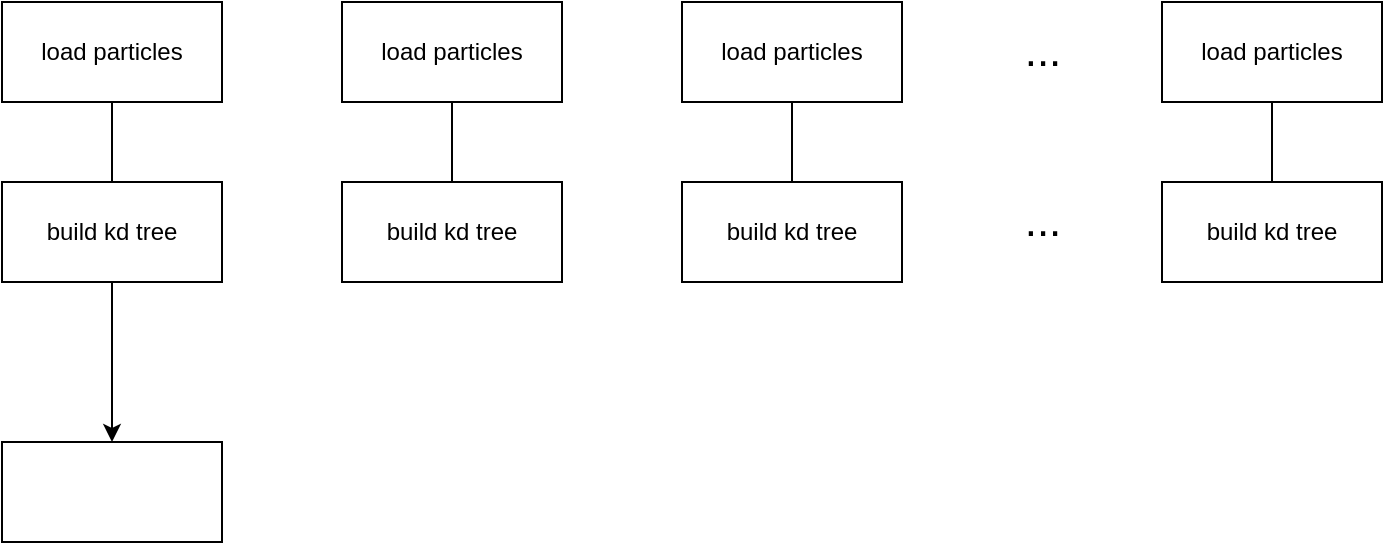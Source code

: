 <mxfile version="23.1.1" type="github">
  <diagram name="Page-1" id="rjDrSSfWqjY-BQv2FjJS">
    <mxGraphModel dx="999" dy="661" grid="1" gridSize="10" guides="1" tooltips="1" connect="1" arrows="1" fold="1" page="1" pageScale="1" pageWidth="827" pageHeight="1169" math="0" shadow="0">
      <root>
        <mxCell id="0" />
        <mxCell id="1" parent="0" />
        <mxCell id="AGraJKZwO1HRTsfSJN3S-1" value="load particles" style="rounded=0;whiteSpace=wrap;html=1;" vertex="1" parent="1">
          <mxGeometry x="110" y="130" width="110" height="50" as="geometry" />
        </mxCell>
        <mxCell id="AGraJKZwO1HRTsfSJN3S-16" value="" style="edgeStyle=orthogonalEdgeStyle;rounded=0;orthogonalLoop=1;jettySize=auto;html=1;" edge="1" parent="1" source="AGraJKZwO1HRTsfSJN3S-2" target="AGraJKZwO1HRTsfSJN3S-15">
          <mxGeometry relative="1" as="geometry" />
        </mxCell>
        <mxCell id="AGraJKZwO1HRTsfSJN3S-2" value="&lt;div&gt;build kd tree&lt;/div&gt;" style="rounded=0;whiteSpace=wrap;html=1;" vertex="1" parent="1">
          <mxGeometry x="110" y="220" width="110" height="50" as="geometry" />
        </mxCell>
        <mxCell id="AGraJKZwO1HRTsfSJN3S-3" value="" style="endArrow=none;html=1;rounded=0;entryX=0.5;entryY=1;entryDx=0;entryDy=0;exitX=0.5;exitY=0;exitDx=0;exitDy=0;" edge="1" parent="1" source="AGraJKZwO1HRTsfSJN3S-2" target="AGraJKZwO1HRTsfSJN3S-1">
          <mxGeometry width="50" height="50" relative="1" as="geometry">
            <mxPoint x="420" y="250" as="sourcePoint" />
            <mxPoint x="470" y="200" as="targetPoint" />
          </mxGeometry>
        </mxCell>
        <mxCell id="AGraJKZwO1HRTsfSJN3S-4" value="load particles" style="rounded=0;whiteSpace=wrap;html=1;" vertex="1" parent="1">
          <mxGeometry x="280" y="130" width="110" height="50" as="geometry" />
        </mxCell>
        <mxCell id="AGraJKZwO1HRTsfSJN3S-5" value="&lt;div&gt;build kd tree&lt;/div&gt;" style="rounded=0;whiteSpace=wrap;html=1;" vertex="1" parent="1">
          <mxGeometry x="280" y="220" width="110" height="50" as="geometry" />
        </mxCell>
        <mxCell id="AGraJKZwO1HRTsfSJN3S-6" value="" style="endArrow=none;html=1;rounded=0;entryX=0.5;entryY=1;entryDx=0;entryDy=0;exitX=0.5;exitY=0;exitDx=0;exitDy=0;" edge="1" parent="1" source="AGraJKZwO1HRTsfSJN3S-5" target="AGraJKZwO1HRTsfSJN3S-4">
          <mxGeometry width="50" height="50" relative="1" as="geometry">
            <mxPoint x="590" y="250" as="sourcePoint" />
            <mxPoint x="640" y="200" as="targetPoint" />
          </mxGeometry>
        </mxCell>
        <mxCell id="AGraJKZwO1HRTsfSJN3S-7" value="load particles" style="rounded=0;whiteSpace=wrap;html=1;" vertex="1" parent="1">
          <mxGeometry x="450" y="130" width="110" height="50" as="geometry" />
        </mxCell>
        <mxCell id="AGraJKZwO1HRTsfSJN3S-8" value="&lt;div&gt;build kd tree&lt;/div&gt;" style="rounded=0;whiteSpace=wrap;html=1;" vertex="1" parent="1">
          <mxGeometry x="450" y="220" width="110" height="50" as="geometry" />
        </mxCell>
        <mxCell id="AGraJKZwO1HRTsfSJN3S-9" value="" style="endArrow=none;html=1;rounded=0;entryX=0.5;entryY=1;entryDx=0;entryDy=0;exitX=0.5;exitY=0;exitDx=0;exitDy=0;" edge="1" parent="1" source="AGraJKZwO1HRTsfSJN3S-8" target="AGraJKZwO1HRTsfSJN3S-7">
          <mxGeometry width="50" height="50" relative="1" as="geometry">
            <mxPoint x="760" y="250" as="sourcePoint" />
            <mxPoint x="810" y="200" as="targetPoint" />
          </mxGeometry>
        </mxCell>
        <mxCell id="AGraJKZwO1HRTsfSJN3S-10" value="load particles" style="rounded=0;whiteSpace=wrap;html=1;" vertex="1" parent="1">
          <mxGeometry x="690" y="130" width="110" height="50" as="geometry" />
        </mxCell>
        <mxCell id="AGraJKZwO1HRTsfSJN3S-11" value="&lt;div&gt;build kd tree&lt;/div&gt;" style="rounded=0;whiteSpace=wrap;html=1;" vertex="1" parent="1">
          <mxGeometry x="690" y="220" width="110" height="50" as="geometry" />
        </mxCell>
        <mxCell id="AGraJKZwO1HRTsfSJN3S-12" value="" style="endArrow=none;html=1;rounded=0;entryX=0.5;entryY=1;entryDx=0;entryDy=0;exitX=0.5;exitY=0;exitDx=0;exitDy=0;" edge="1" parent="1" source="AGraJKZwO1HRTsfSJN3S-11" target="AGraJKZwO1HRTsfSJN3S-10">
          <mxGeometry width="50" height="50" relative="1" as="geometry">
            <mxPoint x="1000" y="250" as="sourcePoint" />
            <mxPoint x="1050" y="200" as="targetPoint" />
          </mxGeometry>
        </mxCell>
        <mxCell id="AGraJKZwO1HRTsfSJN3S-13" value="&lt;div style=&quot;font-size: 22px;&quot;&gt;...&lt;/div&gt;" style="text;html=1;align=center;verticalAlign=middle;resizable=0;points=[];autosize=1;strokeColor=none;fillColor=none;" vertex="1" parent="1">
          <mxGeometry x="610" y="135" width="40" height="40" as="geometry" />
        </mxCell>
        <mxCell id="AGraJKZwO1HRTsfSJN3S-14" value="&lt;div style=&quot;font-size: 22px;&quot;&gt;...&lt;/div&gt;" style="text;html=1;align=center;verticalAlign=middle;resizable=0;points=[];autosize=1;strokeColor=none;fillColor=none;" vertex="1" parent="1">
          <mxGeometry x="610" y="220" width="40" height="40" as="geometry" />
        </mxCell>
        <mxCell id="AGraJKZwO1HRTsfSJN3S-15" value="" style="rounded=0;whiteSpace=wrap;html=1;" vertex="1" parent="1">
          <mxGeometry x="110" y="350" width="110" height="50" as="geometry" />
        </mxCell>
      </root>
    </mxGraphModel>
  </diagram>
</mxfile>
